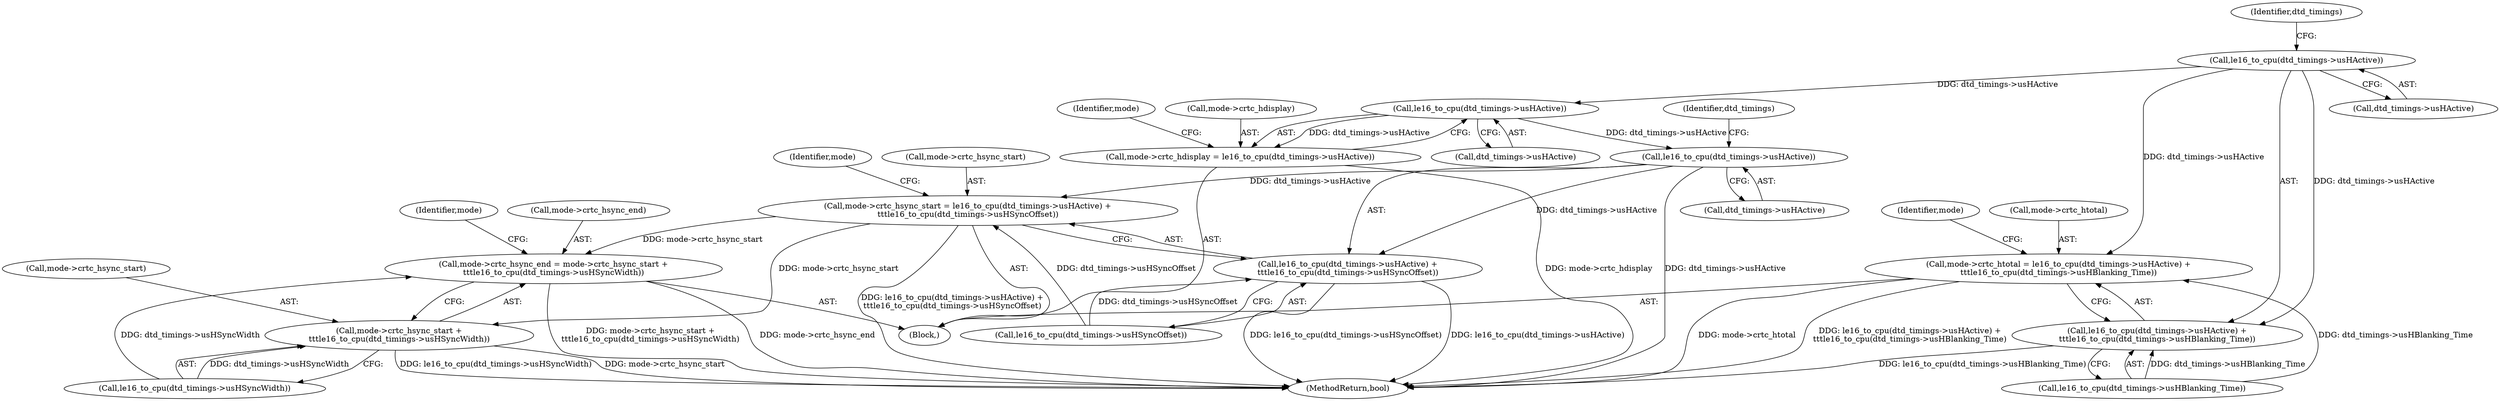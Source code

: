 digraph "0_linux_0031c41be5c529f8329e327b63cde92ba1284842@pointer" {
"1000400" [label="(Call,le16_to_cpu(dtd_timings->usHActive))"];
"1000395" [label="(Call,mode->crtc_htotal = le16_to_cpu(dtd_timings->usHActive) +\n\t\t\tle16_to_cpu(dtd_timings->usHBlanking_Time))"];
"1000399" [label="(Call,le16_to_cpu(dtd_timings->usHActive) +\n\t\t\tle16_to_cpu(dtd_timings->usHBlanking_Time))"];
"1000412" [label="(Call,le16_to_cpu(dtd_timings->usHActive))"];
"1000408" [label="(Call,mode->crtc_hdisplay = le16_to_cpu(dtd_timings->usHActive))"];
"1000421" [label="(Call,le16_to_cpu(dtd_timings->usHActive))"];
"1000416" [label="(Call,mode->crtc_hsync_start = le16_to_cpu(dtd_timings->usHActive) +\n\t\t\tle16_to_cpu(dtd_timings->usHSyncOffset))"];
"1000429" [label="(Call,mode->crtc_hsync_end = mode->crtc_hsync_start +\n\t\t\tle16_to_cpu(dtd_timings->usHSyncWidth))"];
"1000433" [label="(Call,mode->crtc_hsync_start +\n\t\t\tle16_to_cpu(dtd_timings->usHSyncWidth))"];
"1000420" [label="(Call,le16_to_cpu(dtd_timings->usHActive) +\n\t\t\tle16_to_cpu(dtd_timings->usHSyncOffset))"];
"1000410" [label="(Identifier,mode)"];
"1000412" [label="(Call,le16_to_cpu(dtd_timings->usHActive))"];
"1000421" [label="(Call,le16_to_cpu(dtd_timings->usHActive))"];
"1000400" [label="(Call,le16_to_cpu(dtd_timings->usHActive))"];
"1000144" [label="(Block,)"];
"1000404" [label="(Call,le16_to_cpu(dtd_timings->usHBlanking_Time))"];
"1000422" [label="(Call,dtd_timings->usHActive)"];
"1000425" [label="(Call,le16_to_cpu(dtd_timings->usHSyncOffset))"];
"1000416" [label="(Call,mode->crtc_hsync_start = le16_to_cpu(dtd_timings->usHActive) +\n\t\t\tle16_to_cpu(dtd_timings->usHSyncOffset))"];
"1000427" [label="(Identifier,dtd_timings)"];
"1000443" [label="(Identifier,mode)"];
"1000420" [label="(Call,le16_to_cpu(dtd_timings->usHActive) +\n\t\t\tle16_to_cpu(dtd_timings->usHSyncOffset))"];
"1000418" [label="(Identifier,mode)"];
"1000408" [label="(Call,mode->crtc_hdisplay = le16_to_cpu(dtd_timings->usHActive))"];
"1000558" [label="(MethodReturn,bool)"];
"1000429" [label="(Call,mode->crtc_hsync_end = mode->crtc_hsync_start +\n\t\t\tle16_to_cpu(dtd_timings->usHSyncWidth))"];
"1000409" [label="(Call,mode->crtc_hdisplay)"];
"1000396" [label="(Call,mode->crtc_htotal)"];
"1000395" [label="(Call,mode->crtc_htotal = le16_to_cpu(dtd_timings->usHActive) +\n\t\t\tle16_to_cpu(dtd_timings->usHBlanking_Time))"];
"1000413" [label="(Call,dtd_timings->usHActive)"];
"1000406" [label="(Identifier,dtd_timings)"];
"1000417" [label="(Call,mode->crtc_hsync_start)"];
"1000431" [label="(Identifier,mode)"];
"1000437" [label="(Call,le16_to_cpu(dtd_timings->usHSyncWidth))"];
"1000433" [label="(Call,mode->crtc_hsync_start +\n\t\t\tle16_to_cpu(dtd_timings->usHSyncWidth))"];
"1000399" [label="(Call,le16_to_cpu(dtd_timings->usHActive) +\n\t\t\tle16_to_cpu(dtd_timings->usHBlanking_Time))"];
"1000434" [label="(Call,mode->crtc_hsync_start)"];
"1000401" [label="(Call,dtd_timings->usHActive)"];
"1000430" [label="(Call,mode->crtc_hsync_end)"];
"1000400" -> "1000399"  [label="AST: "];
"1000400" -> "1000401"  [label="CFG: "];
"1000401" -> "1000400"  [label="AST: "];
"1000406" -> "1000400"  [label="CFG: "];
"1000400" -> "1000395"  [label="DDG: dtd_timings->usHActive"];
"1000400" -> "1000399"  [label="DDG: dtd_timings->usHActive"];
"1000400" -> "1000412"  [label="DDG: dtd_timings->usHActive"];
"1000395" -> "1000144"  [label="AST: "];
"1000395" -> "1000399"  [label="CFG: "];
"1000396" -> "1000395"  [label="AST: "];
"1000399" -> "1000395"  [label="AST: "];
"1000410" -> "1000395"  [label="CFG: "];
"1000395" -> "1000558"  [label="DDG: mode->crtc_htotal"];
"1000395" -> "1000558"  [label="DDG: le16_to_cpu(dtd_timings->usHActive) +\n\t\t\tle16_to_cpu(dtd_timings->usHBlanking_Time)"];
"1000404" -> "1000395"  [label="DDG: dtd_timings->usHBlanking_Time"];
"1000399" -> "1000404"  [label="CFG: "];
"1000404" -> "1000399"  [label="AST: "];
"1000399" -> "1000558"  [label="DDG: le16_to_cpu(dtd_timings->usHBlanking_Time)"];
"1000404" -> "1000399"  [label="DDG: dtd_timings->usHBlanking_Time"];
"1000412" -> "1000408"  [label="AST: "];
"1000412" -> "1000413"  [label="CFG: "];
"1000413" -> "1000412"  [label="AST: "];
"1000408" -> "1000412"  [label="CFG: "];
"1000412" -> "1000408"  [label="DDG: dtd_timings->usHActive"];
"1000412" -> "1000421"  [label="DDG: dtd_timings->usHActive"];
"1000408" -> "1000144"  [label="AST: "];
"1000409" -> "1000408"  [label="AST: "];
"1000418" -> "1000408"  [label="CFG: "];
"1000408" -> "1000558"  [label="DDG: mode->crtc_hdisplay"];
"1000421" -> "1000420"  [label="AST: "];
"1000421" -> "1000422"  [label="CFG: "];
"1000422" -> "1000421"  [label="AST: "];
"1000427" -> "1000421"  [label="CFG: "];
"1000421" -> "1000558"  [label="DDG: dtd_timings->usHActive"];
"1000421" -> "1000416"  [label="DDG: dtd_timings->usHActive"];
"1000421" -> "1000420"  [label="DDG: dtd_timings->usHActive"];
"1000416" -> "1000144"  [label="AST: "];
"1000416" -> "1000420"  [label="CFG: "];
"1000417" -> "1000416"  [label="AST: "];
"1000420" -> "1000416"  [label="AST: "];
"1000431" -> "1000416"  [label="CFG: "];
"1000416" -> "1000558"  [label="DDG: le16_to_cpu(dtd_timings->usHActive) +\n\t\t\tle16_to_cpu(dtd_timings->usHSyncOffset)"];
"1000425" -> "1000416"  [label="DDG: dtd_timings->usHSyncOffset"];
"1000416" -> "1000429"  [label="DDG: mode->crtc_hsync_start"];
"1000416" -> "1000433"  [label="DDG: mode->crtc_hsync_start"];
"1000429" -> "1000144"  [label="AST: "];
"1000429" -> "1000433"  [label="CFG: "];
"1000430" -> "1000429"  [label="AST: "];
"1000433" -> "1000429"  [label="AST: "];
"1000443" -> "1000429"  [label="CFG: "];
"1000429" -> "1000558"  [label="DDG: mode->crtc_hsync_start +\n\t\t\tle16_to_cpu(dtd_timings->usHSyncWidth)"];
"1000429" -> "1000558"  [label="DDG: mode->crtc_hsync_end"];
"1000437" -> "1000429"  [label="DDG: dtd_timings->usHSyncWidth"];
"1000433" -> "1000437"  [label="CFG: "];
"1000434" -> "1000433"  [label="AST: "];
"1000437" -> "1000433"  [label="AST: "];
"1000433" -> "1000558"  [label="DDG: le16_to_cpu(dtd_timings->usHSyncWidth)"];
"1000433" -> "1000558"  [label="DDG: mode->crtc_hsync_start"];
"1000437" -> "1000433"  [label="DDG: dtd_timings->usHSyncWidth"];
"1000420" -> "1000425"  [label="CFG: "];
"1000425" -> "1000420"  [label="AST: "];
"1000420" -> "1000558"  [label="DDG: le16_to_cpu(dtd_timings->usHSyncOffset)"];
"1000420" -> "1000558"  [label="DDG: le16_to_cpu(dtd_timings->usHActive)"];
"1000425" -> "1000420"  [label="DDG: dtd_timings->usHSyncOffset"];
}
